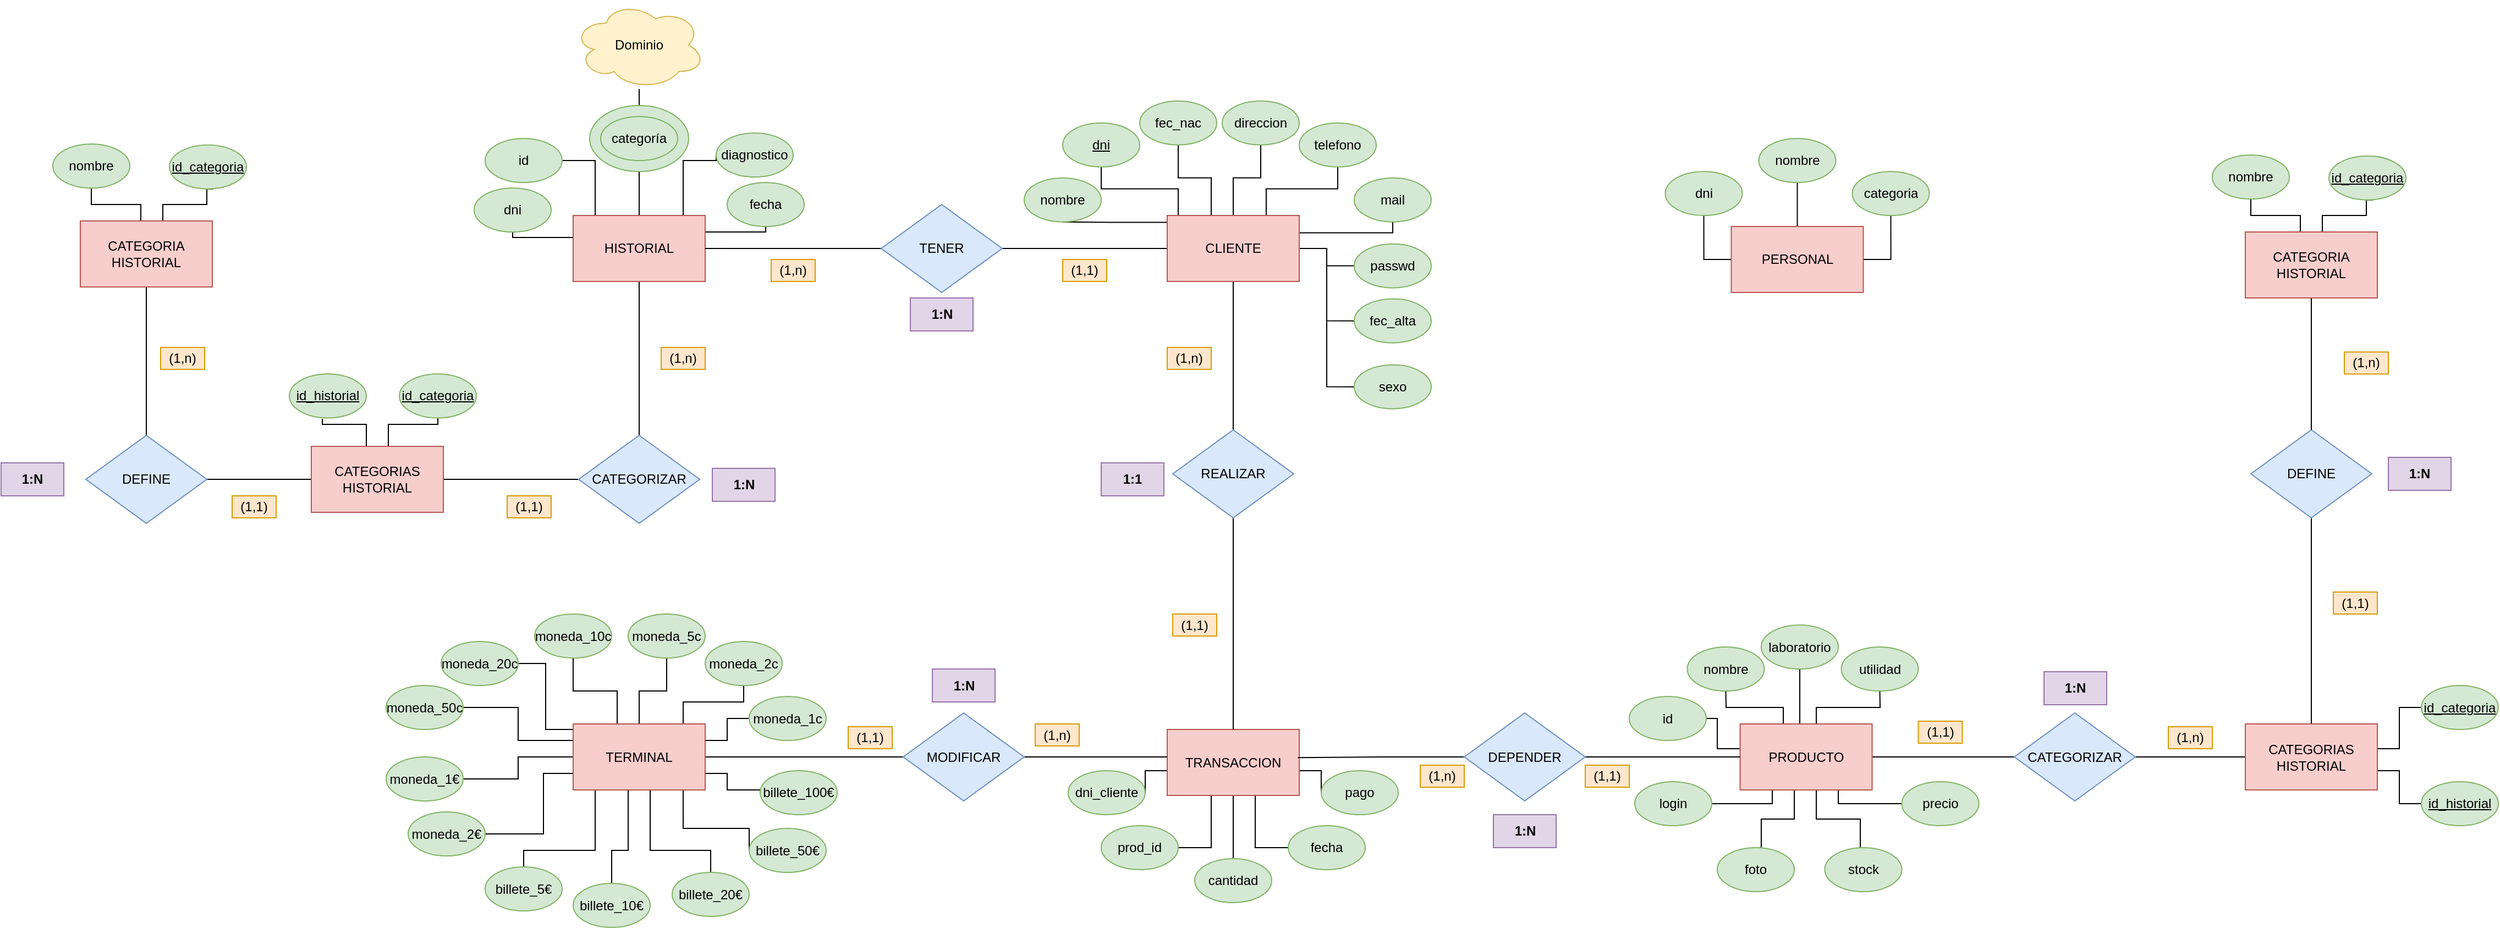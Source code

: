 <mxfile version="15.4.0" type="device"><diagram id="_nmfS0YLP6iodQvluYRf" name="Page-1"><mxGraphModel dx="8164" dy="4171" grid="1" gridSize="10" guides="1" tooltips="1" connect="1" arrows="1" fold="1" page="1" pageScale="1" pageWidth="850" pageHeight="1100" math="0" shadow="0"><root><mxCell id="0"/><mxCell id="1" parent="0"/><mxCell id="LcoxHUxyNn0n7mD9Lc0X-118" value="(1,1)" style="text;html=1;strokeColor=#d79b00;fillColor=#ffe6cc;align=center;verticalAlign=middle;whiteSpace=wrap;rounded=0;" parent="1" vertex="1"><mxGeometry x="755" y="305" width="40" height="20" as="geometry"/></mxCell><mxCell id="LcoxHUxyNn0n7mD9Lc0X-122" value="&lt;b&gt;1:1&lt;/b&gt;" style="text;html=1;strokeColor=#9673a6;fillColor=#e1d5e7;align=center;verticalAlign=middle;whiteSpace=wrap;rounded=0;" parent="1" vertex="1"><mxGeometry x="790" y="490" width="57" height="30" as="geometry"/></mxCell><mxCell id="wAkihGpgoeKmClYwqST1-2" style="rounded=0;orthogonalLoop=1;jettySize=auto;html=1;endArrow=none;endFill=0;edgeStyle=orthogonalEdgeStyle;" parent="1" source="uBHA6l6KFo6LDY_HFyXI-47" target="X_zb0j94P1CkKphK0hOn-11" edge="1"><mxGeometry relative="1" as="geometry"><Array as="points"><mxPoint x="910" y="230.82"/><mxPoint x="935" y="230.82"/></Array></mxGeometry></mxCell><mxCell id="wAkihGpgoeKmClYwqST1-3" style="edgeStyle=orthogonalEdgeStyle;rounded=0;orthogonalLoop=1;jettySize=auto;html=1;endArrow=none;endFill=0;exitX=0.75;exitY=0;exitDx=0;exitDy=0;exitPerimeter=0;entryX=0.5;entryY=1;entryDx=0;entryDy=0;" parent="1" source="uBHA6l6KFo6LDY_HFyXI-47" target="X_zb0j94P1CkKphK0hOn-15" edge="1"><mxGeometry relative="1" as="geometry"><Array as="points"><mxPoint x="940" y="240.82"/><mxPoint x="1005" y="240.82"/></Array><mxPoint x="990" y="260.82" as="targetPoint"/></mxGeometry></mxCell><mxCell id="wAkihGpgoeKmClYwqST1-4" style="edgeStyle=orthogonalEdgeStyle;rounded=0;orthogonalLoop=1;jettySize=auto;html=1;entryX=0.5;entryY=1;entryDx=0;entryDy=0;endArrow=none;endFill=0;" parent="1" source="uBHA6l6KFo6LDY_HFyXI-47" target="X_zb0j94P1CkKphK0hOn-12" edge="1"><mxGeometry relative="1" as="geometry"><Array as="points"><mxPoint x="890" y="230.82"/><mxPoint x="860" y="230.82"/></Array></mxGeometry></mxCell><mxCell id="wAkihGpgoeKmClYwqST1-5" style="edgeStyle=orthogonalEdgeStyle;rounded=0;orthogonalLoop=1;jettySize=auto;html=1;entryX=0.5;entryY=1;entryDx=0;entryDy=0;endArrow=none;endFill=0;" parent="1" source="uBHA6l6KFo6LDY_HFyXI-47" target="X_zb0j94P1CkKphK0hOn-9" edge="1"><mxGeometry relative="1" as="geometry"><Array as="points"><mxPoint x="860" y="240.82"/><mxPoint x="790" y="240.82"/></Array></mxGeometry></mxCell><mxCell id="wAkihGpgoeKmClYwqST1-6" style="edgeStyle=orthogonalEdgeStyle;rounded=0;orthogonalLoop=1;jettySize=auto;html=1;entryX=0.5;entryY=1;entryDx=0;entryDy=0;endArrow=none;endFill=0;entryPerimeter=0;" parent="1" source="uBHA6l6KFo6LDY_HFyXI-47" target="X_zb0j94P1CkKphK0hOn-8" edge="1"><mxGeometry relative="1" as="geometry"><Array as="points"><mxPoint x="800" y="271.3"/><mxPoint x="800" y="271.3"/></Array></mxGeometry></mxCell><mxCell id="m59o9sAlh9KqgDUtGfZn-1" style="edgeStyle=orthogonalEdgeStyle;rounded=0;orthogonalLoop=1;jettySize=auto;html=1;entryX=0.5;entryY=1;entryDx=0;entryDy=0;endArrow=none;endFill=0;" parent="1" source="uBHA6l6KFo6LDY_HFyXI-47" target="X_zb0j94P1CkKphK0hOn-16" edge="1"><mxGeometry relative="1" as="geometry"><Array as="points"><mxPoint x="1055" y="280.82"/></Array></mxGeometry></mxCell><mxCell id="m59o9sAlh9KqgDUtGfZn-2" style="edgeStyle=orthogonalEdgeStyle;rounded=0;orthogonalLoop=1;jettySize=auto;html=1;endArrow=none;endFill=0;" parent="1" source="uBHA6l6KFo6LDY_HFyXI-47" target="X_zb0j94P1CkKphK0hOn-13" edge="1"><mxGeometry relative="1" as="geometry"/></mxCell><mxCell id="m59o9sAlh9KqgDUtGfZn-4" style="edgeStyle=orthogonalEdgeStyle;rounded=0;orthogonalLoop=1;jettySize=auto;html=1;entryX=0;entryY=0.5;entryDx=0;entryDy=0;endArrow=none;endFill=0;" parent="1" source="uBHA6l6KFo6LDY_HFyXI-47" target="X_zb0j94P1CkKphK0hOn-10" edge="1"><mxGeometry relative="1" as="geometry"/></mxCell><mxCell id="m59o9sAlh9KqgDUtGfZn-5" style="edgeStyle=orthogonalEdgeStyle;rounded=0;orthogonalLoop=1;jettySize=auto;html=1;entryX=0;entryY=0.5;entryDx=0;entryDy=0;endArrow=none;endFill=0;" parent="1" source="uBHA6l6KFo6LDY_HFyXI-47" target="X_zb0j94P1CkKphK0hOn-14" edge="1"><mxGeometry relative="1" as="geometry"/></mxCell><mxCell id="m59o9sAlh9KqgDUtGfZn-92" style="edgeStyle=orthogonalEdgeStyle;rounded=0;orthogonalLoop=1;jettySize=auto;html=1;entryX=1;entryY=0.5;entryDx=0;entryDy=0;endArrow=none;endFill=0;" parent="1" source="uBHA6l6KFo6LDY_HFyXI-47" target="uBHA6l6KFo6LDY_HFyXI-54" edge="1"><mxGeometry relative="1" as="geometry"/></mxCell><mxCell id="m59o9sAlh9KqgDUtGfZn-93" style="edgeStyle=orthogonalEdgeStyle;rounded=0;orthogonalLoop=1;jettySize=auto;html=1;entryX=0.5;entryY=0;entryDx=0;entryDy=0;endArrow=none;endFill=0;" parent="1" source="uBHA6l6KFo6LDY_HFyXI-47" target="uBHA6l6KFo6LDY_HFyXI-55" edge="1"><mxGeometry relative="1" as="geometry"/></mxCell><mxCell id="uBHA6l6KFo6LDY_HFyXI-47" value="CLIENTE" style="rounded=0;whiteSpace=wrap;html=1;strokeColor=#b85450;fillColor=#f8cecc;" parent="1" vertex="1"><mxGeometry x="850" y="265" width="120" height="60" as="geometry"/></mxCell><mxCell id="m59o9sAlh9KqgDUtGfZn-38" style="edgeStyle=orthogonalEdgeStyle;rounded=0;orthogonalLoop=1;jettySize=auto;html=1;endArrow=none;endFill=0;" parent="1" source="uBHA6l6KFo6LDY_HFyXI-48" target="m59o9sAlh9KqgDUtGfZn-19" edge="1"><mxGeometry relative="1" as="geometry"><Array as="points"><mxPoint x="1350" y="750"/></Array></mxGeometry></mxCell><mxCell id="m59o9sAlh9KqgDUtGfZn-39" style="edgeStyle=orthogonalEdgeStyle;rounded=0;orthogonalLoop=1;jettySize=auto;html=1;endArrow=none;endFill=0;" parent="1" source="uBHA6l6KFo6LDY_HFyXI-48" target="m59o9sAlh9KqgDUtGfZn-23" edge="1"><mxGeometry relative="1" as="geometry"><Array as="points"><mxPoint x="1410" y="712.5"/><mxPoint x="1358" y="712.5"/></Array></mxGeometry></mxCell><mxCell id="m59o9sAlh9KqgDUtGfZn-40" style="edgeStyle=orthogonalEdgeStyle;rounded=0;orthogonalLoop=1;jettySize=auto;html=1;endArrow=none;endFill=0;" parent="1" source="uBHA6l6KFo6LDY_HFyXI-48" target="m59o9sAlh9KqgDUtGfZn-24" edge="1"><mxGeometry relative="1" as="geometry"><Array as="points"><mxPoint x="1425" y="687.5"/><mxPoint x="1425" y="687.5"/></Array></mxGeometry></mxCell><mxCell id="m59o9sAlh9KqgDUtGfZn-41" style="edgeStyle=orthogonalEdgeStyle;rounded=0;orthogonalLoop=1;jettySize=auto;html=1;endArrow=none;endFill=0;" parent="1" source="uBHA6l6KFo6LDY_HFyXI-48" target="m59o9sAlh9KqgDUtGfZn-22" edge="1"><mxGeometry relative="1" as="geometry"><Array as="points"><mxPoint x="1440" y="712.5"/><mxPoint x="1498" y="712.5"/></Array></mxGeometry></mxCell><mxCell id="2akcTJ6VF7n8PWDsPXB4-35" style="edgeStyle=orthogonalEdgeStyle;rounded=0;orthogonalLoop=1;jettySize=auto;html=1;entryX=0;entryY=0.5;entryDx=0;entryDy=0;endArrow=none;endFill=0;" edge="1" parent="1" source="uBHA6l6KFo6LDY_HFyXI-48" target="2akcTJ6VF7n8PWDsPXB4-14"><mxGeometry relative="1" as="geometry"/></mxCell><mxCell id="2akcTJ6VF7n8PWDsPXB4-48" style="edgeStyle=orthogonalEdgeStyle;rounded=0;orthogonalLoop=1;jettySize=auto;html=1;entryX=0.571;entryY=0;entryDx=0;entryDy=0;entryPerimeter=0;endArrow=none;endFill=0;" edge="1" parent="1" source="uBHA6l6KFo6LDY_HFyXI-48" target="m59o9sAlh9KqgDUtGfZn-27"><mxGeometry relative="1" as="geometry"><Array as="points"><mxPoint x="1420" y="814"/><mxPoint x="1390" y="814"/></Array></mxGeometry></mxCell><mxCell id="2akcTJ6VF7n8PWDsPXB4-49" style="edgeStyle=orthogonalEdgeStyle;rounded=0;orthogonalLoop=1;jettySize=auto;html=1;entryX=0.461;entryY=0;entryDx=0;entryDy=0;entryPerimeter=0;endArrow=none;endFill=0;" edge="1" parent="1" source="uBHA6l6KFo6LDY_HFyXI-48" target="m59o9sAlh9KqgDUtGfZn-26"><mxGeometry relative="1" as="geometry"><Array as="points"><mxPoint x="1440" y="814"/><mxPoint x="1480" y="814"/></Array></mxGeometry></mxCell><mxCell id="2akcTJ6VF7n8PWDsPXB4-50" style="edgeStyle=orthogonalEdgeStyle;rounded=0;orthogonalLoop=1;jettySize=auto;html=1;entryX=1;entryY=0.5;entryDx=0;entryDy=0;endArrow=none;endFill=0;" edge="1" parent="1" source="uBHA6l6KFo6LDY_HFyXI-48" target="m59o9sAlh9KqgDUtGfZn-28"><mxGeometry relative="1" as="geometry"><Array as="points"><mxPoint x="1400" y="800"/></Array></mxGeometry></mxCell><mxCell id="2akcTJ6VF7n8PWDsPXB4-51" style="edgeStyle=orthogonalEdgeStyle;rounded=0;orthogonalLoop=1;jettySize=auto;html=1;entryX=0;entryY=0.5;entryDx=0;entryDy=0;endArrow=none;endFill=0;" edge="1" parent="1" source="uBHA6l6KFo6LDY_HFyXI-48" target="m59o9sAlh9KqgDUtGfZn-25"><mxGeometry relative="1" as="geometry"><Array as="points"><mxPoint x="1460" y="800"/></Array></mxGeometry></mxCell><mxCell id="uBHA6l6KFo6LDY_HFyXI-48" value="PRODUCTO" style="rounded=0;whiteSpace=wrap;html=1;strokeColor=#b85450;fillColor=#f8cecc;" parent="1" vertex="1"><mxGeometry x="1370.75" y="727.5" width="120" height="60" as="geometry"/></mxCell><mxCell id="uBHA6l6KFo6LDY_HFyXI-63" style="edgeStyle=none;rounded=0;orthogonalLoop=1;jettySize=auto;html=1;exitX=1;exitY=0.5;exitDx=0;exitDy=0;entryX=0;entryY=0.5;entryDx=0;entryDy=0;endArrow=none;endFill=0;" parent="1" source="uBHA6l6KFo6LDY_HFyXI-49" target="uBHA6l6KFo6LDY_HFyXI-61" edge="1"><mxGeometry relative="1" as="geometry"/></mxCell><mxCell id="m59o9sAlh9KqgDUtGfZn-73" style="edgeStyle=orthogonalEdgeStyle;rounded=0;orthogonalLoop=1;jettySize=auto;html=1;entryX=0;entryY=0.5;entryDx=0;entryDy=0;endArrow=none;endFill=0;" parent="1" source="uBHA6l6KFo6LDY_HFyXI-49" target="m59o9sAlh9KqgDUtGfZn-60" edge="1"><mxGeometry relative="1" as="geometry"><Array as="points"><mxPoint x="450" y="742.5"/><mxPoint x="450" y="722.5"/></Array></mxGeometry></mxCell><mxCell id="m59o9sAlh9KqgDUtGfZn-74" style="edgeStyle=orthogonalEdgeStyle;rounded=0;orthogonalLoop=1;jettySize=auto;html=1;endArrow=none;endFill=0;" parent="1" source="uBHA6l6KFo6LDY_HFyXI-49" target="m59o9sAlh9KqgDUtGfZn-62" edge="1"><mxGeometry relative="1" as="geometry"><Array as="points"><mxPoint x="410" y="707.5"/><mxPoint x="465" y="707.5"/></Array></mxGeometry></mxCell><mxCell id="m59o9sAlh9KqgDUtGfZn-75" style="edgeStyle=orthogonalEdgeStyle;rounded=0;orthogonalLoop=1;jettySize=auto;html=1;endArrow=none;endFill=0;" parent="1" source="uBHA6l6KFo6LDY_HFyXI-49" target="m59o9sAlh9KqgDUtGfZn-63" edge="1"><mxGeometry relative="1" as="geometry"/></mxCell><mxCell id="m59o9sAlh9KqgDUtGfZn-77" style="edgeStyle=orthogonalEdgeStyle;rounded=0;orthogonalLoop=1;jettySize=auto;html=1;entryX=1;entryY=0.5;entryDx=0;entryDy=0;endArrow=none;endFill=0;" parent="1" source="uBHA6l6KFo6LDY_HFyXI-49" target="m59o9sAlh9KqgDUtGfZn-65" edge="1"><mxGeometry relative="1" as="geometry"><Array as="points"><mxPoint x="285" y="732.5"/><mxPoint x="285" y="672.5"/></Array></mxGeometry></mxCell><mxCell id="m59o9sAlh9KqgDUtGfZn-78" style="edgeStyle=orthogonalEdgeStyle;rounded=0;orthogonalLoop=1;jettySize=auto;html=1;endArrow=none;endFill=0;" parent="1" edge="1"><mxGeometry relative="1" as="geometry"><mxPoint x="310" y="752.5" as="sourcePoint"/><mxPoint x="210" y="712.5" as="targetPoint"/><Array as="points"><mxPoint x="310" y="742.5"/><mxPoint x="260" y="742.5"/><mxPoint x="260" y="712.5"/></Array></mxGeometry></mxCell><mxCell id="m59o9sAlh9KqgDUtGfZn-79" style="edgeStyle=orthogonalEdgeStyle;rounded=0;orthogonalLoop=1;jettySize=auto;html=1;entryX=1;entryY=0.5;entryDx=0;entryDy=0;endArrow=none;endFill=0;" parent="1" source="uBHA6l6KFo6LDY_HFyXI-49" target="m59o9sAlh9KqgDUtGfZn-67" edge="1"><mxGeometry relative="1" as="geometry"/></mxCell><mxCell id="m59o9sAlh9KqgDUtGfZn-82" style="edgeStyle=orthogonalEdgeStyle;rounded=0;orthogonalLoop=1;jettySize=auto;html=1;entryX=1;entryY=0.5;entryDx=0;entryDy=0;endArrow=none;endFill=0;" parent="1" source="uBHA6l6KFo6LDY_HFyXI-49" target="m59o9sAlh9KqgDUtGfZn-68" edge="1"><mxGeometry relative="1" as="geometry"><Array as="points"><mxPoint x="283" y="772.5"/><mxPoint x="283" y="827.5"/></Array></mxGeometry></mxCell><mxCell id="m59o9sAlh9KqgDUtGfZn-84" style="edgeStyle=orthogonalEdgeStyle;rounded=0;orthogonalLoop=1;jettySize=auto;html=1;entryX=0.5;entryY=1;entryDx=0;entryDy=0;endArrow=none;endFill=0;" parent="1" source="uBHA6l6KFo6LDY_HFyXI-49" target="m59o9sAlh9KqgDUtGfZn-64" edge="1"><mxGeometry relative="1" as="geometry"><Array as="points"><mxPoint x="350" y="697.5"/><mxPoint x="310" y="697.5"/></Array></mxGeometry></mxCell><mxCell id="m59o9sAlh9KqgDUtGfZn-85" style="edgeStyle=orthogonalEdgeStyle;rounded=0;orthogonalLoop=1;jettySize=auto;html=1;endArrow=none;endFill=0;entryX=0.5;entryY=0.125;entryDx=0;entryDy=0;entryPerimeter=0;" parent="1" source="uBHA6l6KFo6LDY_HFyXI-49" target="m59o9sAlh9KqgDUtGfZn-61" edge="1"><mxGeometry relative="1" as="geometry"><Array as="points"><mxPoint x="330" y="842.5"/><mxPoint x="265" y="842.5"/></Array></mxGeometry></mxCell><mxCell id="m59o9sAlh9KqgDUtGfZn-86" style="edgeStyle=orthogonalEdgeStyle;rounded=0;orthogonalLoop=1;jettySize=auto;html=1;entryX=0.5;entryY=0;entryDx=0;entryDy=0;endArrow=none;endFill=0;" parent="1" source="uBHA6l6KFo6LDY_HFyXI-49" target="m59o9sAlh9KqgDUtGfZn-69" edge="1"><mxGeometry relative="1" as="geometry"><Array as="points"><mxPoint x="360" y="842.5"/><mxPoint x="345" y="842.5"/></Array></mxGeometry></mxCell><mxCell id="m59o9sAlh9KqgDUtGfZn-87" style="edgeStyle=orthogonalEdgeStyle;rounded=0;orthogonalLoop=1;jettySize=auto;html=1;entryX=0;entryY=0.5;entryDx=0;entryDy=0;endArrow=none;endFill=0;" parent="1" source="uBHA6l6KFo6LDY_HFyXI-49" target="m59o9sAlh9KqgDUtGfZn-72" edge="1"><mxGeometry relative="1" as="geometry"><Array as="points"><mxPoint x="450" y="772.5"/><mxPoint x="450" y="787.5"/></Array></mxGeometry></mxCell><mxCell id="m59o9sAlh9KqgDUtGfZn-88" style="edgeStyle=orthogonalEdgeStyle;rounded=0;orthogonalLoop=1;jettySize=auto;html=1;entryX=0;entryY=0.5;entryDx=0;entryDy=0;endArrow=none;endFill=0;exitX=0.833;exitY=0.917;exitDx=0;exitDy=0;exitPerimeter=0;" parent="1" source="uBHA6l6KFo6LDY_HFyXI-49" target="m59o9sAlh9KqgDUtGfZn-71" edge="1"><mxGeometry relative="1" as="geometry"><Array as="points"><mxPoint x="410" y="822.5"/><mxPoint x="470" y="822.5"/></Array></mxGeometry></mxCell><mxCell id="m59o9sAlh9KqgDUtGfZn-89" style="edgeStyle=orthogonalEdgeStyle;rounded=0;orthogonalLoop=1;jettySize=auto;html=1;endArrow=none;endFill=0;" parent="1" source="uBHA6l6KFo6LDY_HFyXI-49" target="m59o9sAlh9KqgDUtGfZn-70" edge="1"><mxGeometry relative="1" as="geometry"><Array as="points"><mxPoint x="380" y="842.5"/><mxPoint x="435" y="842.5"/></Array></mxGeometry></mxCell><mxCell id="uBHA6l6KFo6LDY_HFyXI-49" value="TERMINAL" style="rounded=0;whiteSpace=wrap;html=1;strokeColor=#b85450;fillColor=#f8cecc;" parent="1" vertex="1"><mxGeometry x="310" y="727.5" width="120" height="60" as="geometry"/></mxCell><mxCell id="m59o9sAlh9KqgDUtGfZn-13" style="edgeStyle=orthogonalEdgeStyle;rounded=0;orthogonalLoop=1;jettySize=auto;html=1;endArrow=none;endFill=0;" parent="1" source="uBHA6l6KFo6LDY_HFyXI-50" target="m59o9sAlh9KqgDUtGfZn-12" edge="1"><mxGeometry relative="1" as="geometry"/></mxCell><mxCell id="m59o9sAlh9KqgDUtGfZn-14" style="edgeStyle=orthogonalEdgeStyle;rounded=0;orthogonalLoop=1;jettySize=auto;html=1;endArrow=none;endFill=0;" parent="1" source="uBHA6l6KFo6LDY_HFyXI-50" target="m59o9sAlh9KqgDUtGfZn-7" edge="1"><mxGeometry relative="1" as="geometry"><Array as="points"><mxPoint x="440" y="280"/><mxPoint x="440" y="280"/></Array></mxGeometry></mxCell><mxCell id="m59o9sAlh9KqgDUtGfZn-15" style="edgeStyle=orthogonalEdgeStyle;rounded=0;orthogonalLoop=1;jettySize=auto;html=1;entryX=0;entryY=0.5;entryDx=0;entryDy=0;endArrow=none;endFill=0;" parent="1" source="uBHA6l6KFo6LDY_HFyXI-50" target="m59o9sAlh9KqgDUtGfZn-11" edge="1"><mxGeometry relative="1" as="geometry"><Array as="points"><mxPoint x="410" y="215"/></Array></mxGeometry></mxCell><mxCell id="m59o9sAlh9KqgDUtGfZn-16" style="edgeStyle=orthogonalEdgeStyle;rounded=0;orthogonalLoop=1;jettySize=auto;html=1;entryX=1;entryY=0.5;entryDx=0;entryDy=0;endArrow=none;endFill=0;" parent="1" source="uBHA6l6KFo6LDY_HFyXI-50" target="m59o9sAlh9KqgDUtGfZn-6" edge="1"><mxGeometry relative="1" as="geometry"><Array as="points"><mxPoint x="330" y="215"/></Array></mxGeometry></mxCell><mxCell id="m59o9sAlh9KqgDUtGfZn-17" style="edgeStyle=orthogonalEdgeStyle;rounded=0;orthogonalLoop=1;jettySize=auto;html=1;entryX=0.5;entryY=1;entryDx=0;entryDy=0;endArrow=none;endFill=0;" parent="1" source="uBHA6l6KFo6LDY_HFyXI-50" target="m59o9sAlh9KqgDUtGfZn-8" edge="1"><mxGeometry relative="1" as="geometry"><Array as="points"><mxPoint x="255" y="285"/></Array></mxGeometry></mxCell><mxCell id="qjRulcDjnMCg-FkRY-es-2" style="edgeStyle=orthogonalEdgeStyle;rounded=0;orthogonalLoop=1;jettySize=auto;html=1;entryX=0.5;entryY=0;entryDx=0;entryDy=0;endArrow=none;endFill=0;" parent="1" source="uBHA6l6KFo6LDY_HFyXI-50" target="qjRulcDjnMCg-FkRY-es-1" edge="1"><mxGeometry relative="1" as="geometry"/></mxCell><mxCell id="uBHA6l6KFo6LDY_HFyXI-50" value="HISTORIAL" style="rounded=0;whiteSpace=wrap;html=1;strokeColor=#b85450;fillColor=#f8cecc;" parent="1" vertex="1"><mxGeometry x="310" y="265" width="120" height="60" as="geometry"/></mxCell><mxCell id="m59o9sAlh9KqgDUtGfZn-55" style="edgeStyle=orthogonalEdgeStyle;rounded=0;orthogonalLoop=1;jettySize=auto;html=1;entryX=0.5;entryY=0;entryDx=0;entryDy=0;endArrow=none;endFill=0;" parent="1" source="uBHA6l6KFo6LDY_HFyXI-51" target="m59o9sAlh9KqgDUtGfZn-52" edge="1"><mxGeometry relative="1" as="geometry"/></mxCell><mxCell id="m59o9sAlh9KqgDUtGfZn-56" style="edgeStyle=orthogonalEdgeStyle;rounded=0;orthogonalLoop=1;jettySize=auto;html=1;entryX=0;entryY=0.5;entryDx=0;entryDy=0;endArrow=none;endFill=0;" parent="1" source="uBHA6l6KFo6LDY_HFyXI-51" target="m59o9sAlh9KqgDUtGfZn-53" edge="1"><mxGeometry relative="1" as="geometry"><Array as="points"><mxPoint x="930" y="840"/></Array></mxGeometry></mxCell><mxCell id="m59o9sAlh9KqgDUtGfZn-57" style="edgeStyle=orthogonalEdgeStyle;rounded=0;orthogonalLoop=1;jettySize=auto;html=1;entryX=1;entryY=0.5;entryDx=0;entryDy=0;endArrow=none;endFill=0;" parent="1" source="uBHA6l6KFo6LDY_HFyXI-51" target="m59o9sAlh9KqgDUtGfZn-51" edge="1"><mxGeometry relative="1" as="geometry"><Array as="points"><mxPoint x="890" y="840"/></Array></mxGeometry></mxCell><mxCell id="m59o9sAlh9KqgDUtGfZn-58" style="edgeStyle=orthogonalEdgeStyle;rounded=0;orthogonalLoop=1;jettySize=auto;html=1;entryX=1;entryY=0.5;entryDx=0;entryDy=0;endArrow=none;endFill=0;" parent="1" source="uBHA6l6KFo6LDY_HFyXI-51" target="m59o9sAlh9KqgDUtGfZn-50" edge="1"><mxGeometry relative="1" as="geometry"><Array as="points"><mxPoint x="830" y="770"/></Array></mxGeometry></mxCell><mxCell id="m59o9sAlh9KqgDUtGfZn-59" style="edgeStyle=orthogonalEdgeStyle;rounded=0;orthogonalLoop=1;jettySize=auto;html=1;entryX=0;entryY=0.5;entryDx=0;entryDy=0;endArrow=none;endFill=0;" parent="1" source="uBHA6l6KFo6LDY_HFyXI-51" target="m59o9sAlh9KqgDUtGfZn-54" edge="1"><mxGeometry relative="1" as="geometry"><Array as="points"><mxPoint x="990" y="770"/></Array></mxGeometry></mxCell><mxCell id="uBHA6l6KFo6LDY_HFyXI-51" value="TRANSACCION" style="rounded=0;whiteSpace=wrap;html=1;strokeColor=#b85450;fillColor=#f8cecc;" parent="1" vertex="1"><mxGeometry x="850" y="732.5" width="120" height="60" as="geometry"/></mxCell><mxCell id="m59o9sAlh9KqgDUtGfZn-115" style="edgeStyle=orthogonalEdgeStyle;rounded=0;orthogonalLoop=1;jettySize=auto;html=1;entryX=0.5;entryY=1;entryDx=0;entryDy=0;endArrow=none;endFill=0;" parent="1" source="uBHA6l6KFo6LDY_HFyXI-52" target="m59o9sAlh9KqgDUtGfZn-114" edge="1"><mxGeometry relative="1" as="geometry"/></mxCell><mxCell id="m59o9sAlh9KqgDUtGfZn-116" style="edgeStyle=orthogonalEdgeStyle;rounded=0;orthogonalLoop=1;jettySize=auto;html=1;entryX=0.5;entryY=1;entryDx=0;entryDy=0;endArrow=none;endFill=0;" parent="1" source="uBHA6l6KFo6LDY_HFyXI-52" target="m59o9sAlh9KqgDUtGfZn-112" edge="1"><mxGeometry relative="1" as="geometry"><Array as="points"><mxPoint x="1507.75" y="305"/></Array></mxGeometry></mxCell><mxCell id="m59o9sAlh9KqgDUtGfZn-117" style="edgeStyle=orthogonalEdgeStyle;rounded=0;orthogonalLoop=1;jettySize=auto;html=1;entryX=0.5;entryY=1;entryDx=0;entryDy=0;endArrow=none;endFill=0;" parent="1" source="uBHA6l6KFo6LDY_HFyXI-52" target="m59o9sAlh9KqgDUtGfZn-113" edge="1"><mxGeometry relative="1" as="geometry"><Array as="points"><mxPoint x="1337.75" y="305"/></Array></mxGeometry></mxCell><mxCell id="uBHA6l6KFo6LDY_HFyXI-52" value="PERSONAL" style="rounded=0;whiteSpace=wrap;html=1;strokeColor=#b85450;fillColor=#f8cecc;" parent="1" vertex="1"><mxGeometry x="1362.75" y="275" width="120" height="60" as="geometry"/></mxCell><mxCell id="m59o9sAlh9KqgDUtGfZn-90" style="edgeStyle=orthogonalEdgeStyle;rounded=0;orthogonalLoop=1;jettySize=auto;html=1;entryX=1;entryY=0.5;entryDx=0;entryDy=0;endArrow=none;endFill=0;" parent="1" source="uBHA6l6KFo6LDY_HFyXI-54" target="uBHA6l6KFo6LDY_HFyXI-50" edge="1"><mxGeometry relative="1" as="geometry"/></mxCell><mxCell id="uBHA6l6KFo6LDY_HFyXI-54" value="TENER" style="rhombus;whiteSpace=wrap;html=1;align=center;fillColor=#dae8fc;strokeColor=#6c8ebf;" parent="1" vertex="1"><mxGeometry x="590" y="255" width="110" height="80" as="geometry"/></mxCell><mxCell id="m59o9sAlh9KqgDUtGfZn-94" style="edgeStyle=orthogonalEdgeStyle;rounded=0;orthogonalLoop=1;jettySize=auto;html=1;entryX=0.5;entryY=0;entryDx=0;entryDy=0;endArrow=none;endFill=0;" parent="1" source="uBHA6l6KFo6LDY_HFyXI-55" target="uBHA6l6KFo6LDY_HFyXI-51" edge="1"><mxGeometry relative="1" as="geometry"/></mxCell><mxCell id="uBHA6l6KFo6LDY_HFyXI-55" value="REALIZAR" style="rhombus;whiteSpace=wrap;html=1;align=center;fillColor=#dae8fc;strokeColor=#6c8ebf;" parent="1" vertex="1"><mxGeometry x="855" y="460" width="110" height="80" as="geometry"/></mxCell><mxCell id="m59o9sAlh9KqgDUtGfZn-97" style="edgeStyle=orthogonalEdgeStyle;rounded=0;orthogonalLoop=1;jettySize=auto;html=1;entryX=0;entryY=0.417;entryDx=0;entryDy=0;entryPerimeter=0;endArrow=none;endFill=0;" parent="1" source="uBHA6l6KFo6LDY_HFyXI-61" target="uBHA6l6KFo6LDY_HFyXI-51" edge="1"><mxGeometry relative="1" as="geometry"/></mxCell><mxCell id="uBHA6l6KFo6LDY_HFyXI-61" value="MODIFICAR" style="rhombus;whiteSpace=wrap;html=1;align=center;fillColor=#dae8fc;strokeColor=#6c8ebf;" parent="1" vertex="1"><mxGeometry x="610" y="717.5" width="110" height="80" as="geometry"/></mxCell><mxCell id="m59o9sAlh9KqgDUtGfZn-96" style="edgeStyle=orthogonalEdgeStyle;rounded=0;orthogonalLoop=1;jettySize=auto;html=1;entryX=0.989;entryY=0.428;entryDx=0;entryDy=0;entryPerimeter=0;endArrow=none;endFill=0;" parent="1" source="uBHA6l6KFo6LDY_HFyXI-74" target="uBHA6l6KFo6LDY_HFyXI-51" edge="1"><mxGeometry relative="1" as="geometry"/></mxCell><mxCell id="m59o9sAlh9KqgDUtGfZn-99" style="edgeStyle=orthogonalEdgeStyle;rounded=0;orthogonalLoop=1;jettySize=auto;html=1;endArrow=none;endFill=0;" parent="1" source="uBHA6l6KFo6LDY_HFyXI-74" target="uBHA6l6KFo6LDY_HFyXI-48" edge="1"><mxGeometry relative="1" as="geometry"><Array as="points"><mxPoint x="1360" y="758"/><mxPoint x="1360" y="758"/></Array></mxGeometry></mxCell><mxCell id="uBHA6l6KFo6LDY_HFyXI-74" value="DEPENDER" style="rhombus;whiteSpace=wrap;html=1;align=center;fillColor=#dae8fc;strokeColor=#6c8ebf;" parent="1" vertex="1"><mxGeometry x="1120" y="717.5" width="110" height="80" as="geometry"/></mxCell><mxCell id="X_zb0j94P1CkKphK0hOn-8" value="nombre" style="ellipse;whiteSpace=wrap;html=1;strokeColor=#82b366;fillColor=#d5e8d4;strokeWidth=1;" parent="1" vertex="1"><mxGeometry x="720" y="230.82" width="70" height="40" as="geometry"/></mxCell><mxCell id="X_zb0j94P1CkKphK0hOn-9" value="&lt;u&gt;dni&lt;/u&gt;" style="ellipse;whiteSpace=wrap;html=1;strokeColor=#82b366;fillColor=#d5e8d4;strokeWidth=1;" parent="1" vertex="1"><mxGeometry x="755" y="180.82" width="70" height="40" as="geometry"/></mxCell><mxCell id="X_zb0j94P1CkKphK0hOn-10" value="fec_alta" style="ellipse;whiteSpace=wrap;html=1;strokeColor=#82b366;fillColor=#d5e8d4;strokeWidth=1;" parent="1" vertex="1"><mxGeometry x="1020" y="340.82" width="70" height="40" as="geometry"/></mxCell><mxCell id="X_zb0j94P1CkKphK0hOn-11" value="direccion" style="ellipse;whiteSpace=wrap;html=1;strokeColor=#82b366;fillColor=#d5e8d4;strokeWidth=1;" parent="1" vertex="1"><mxGeometry x="900" y="160.82" width="70" height="40" as="geometry"/></mxCell><mxCell id="X_zb0j94P1CkKphK0hOn-12" value="fec_nac" style="ellipse;whiteSpace=wrap;html=1;strokeColor=#82b366;fillColor=#d5e8d4;strokeWidth=1;" parent="1" vertex="1"><mxGeometry x="825" y="160.82" width="70" height="40" as="geometry"/></mxCell><mxCell id="X_zb0j94P1CkKphK0hOn-13" value="passwd" style="ellipse;whiteSpace=wrap;html=1;strokeColor=#82b366;fillColor=#d5e8d4;strokeWidth=1;" parent="1" vertex="1"><mxGeometry x="1020" y="290.82" width="70" height="40" as="geometry"/></mxCell><mxCell id="X_zb0j94P1CkKphK0hOn-14" value="sexo" style="ellipse;whiteSpace=wrap;html=1;strokeColor=#82b366;fillColor=#d5e8d4;strokeWidth=1;" parent="1" vertex="1"><mxGeometry x="1020" y="400.82" width="70" height="40" as="geometry"/></mxCell><mxCell id="X_zb0j94P1CkKphK0hOn-15" value="telefono" style="ellipse;whiteSpace=wrap;html=1;strokeColor=#82b366;fillColor=#d5e8d4;strokeWidth=1;" parent="1" vertex="1"><mxGeometry x="970" y="180.82" width="70" height="40" as="geometry"/></mxCell><mxCell id="X_zb0j94P1CkKphK0hOn-16" value="mail" style="ellipse;whiteSpace=wrap;html=1;strokeColor=#82b366;fillColor=#d5e8d4;strokeWidth=1;" parent="1" vertex="1"><mxGeometry x="1020" y="230.82" width="70" height="40" as="geometry"/></mxCell><mxCell id="m59o9sAlh9KqgDUtGfZn-3" style="edgeStyle=orthogonalEdgeStyle;rounded=0;orthogonalLoop=1;jettySize=auto;html=1;exitX=0.5;exitY=1;exitDx=0;exitDy=0;endArrow=none;endFill=0;" parent="1" source="X_zb0j94P1CkKphK0hOn-14" target="X_zb0j94P1CkKphK0hOn-14" edge="1"><mxGeometry relative="1" as="geometry"/></mxCell><mxCell id="m59o9sAlh9KqgDUtGfZn-6" value="id" style="ellipse;whiteSpace=wrap;html=1;strokeColor=#82b366;fillColor=#d5e8d4;strokeWidth=1;" parent="1" vertex="1"><mxGeometry x="230" y="195" width="70" height="40" as="geometry"/></mxCell><mxCell id="m59o9sAlh9KqgDUtGfZn-7" value="fecha" style="ellipse;whiteSpace=wrap;html=1;strokeColor=#82b366;fillColor=#d5e8d4;strokeWidth=1;" parent="1" vertex="1"><mxGeometry x="450" y="235" width="70" height="40" as="geometry"/></mxCell><mxCell id="m59o9sAlh9KqgDUtGfZn-8" value="dni" style="ellipse;whiteSpace=wrap;html=1;strokeColor=#82b366;fillColor=#d5e8d4;strokeWidth=1;" parent="1" vertex="1"><mxGeometry x="220" y="240" width="70" height="40" as="geometry"/></mxCell><mxCell id="m59o9sAlh9KqgDUtGfZn-11" value="diagnostico" style="ellipse;whiteSpace=wrap;html=1;strokeColor=#82b366;fillColor=#d5e8d4;strokeWidth=1;" parent="1" vertex="1"><mxGeometry x="440" y="190" width="70" height="40" as="geometry"/></mxCell><mxCell id="m59o9sAlh9KqgDUtGfZn-120" style="edgeStyle=orthogonalEdgeStyle;rounded=0;orthogonalLoop=1;jettySize=auto;html=1;endArrow=none;endFill=0;" parent="1" source="m59o9sAlh9KqgDUtGfZn-18" edge="1"><mxGeometry relative="1" as="geometry"><mxPoint x="370" y="160" as="targetPoint"/></mxGeometry></mxCell><mxCell id="m59o9sAlh9KqgDUtGfZn-18" value="Dominio" style="ellipse;shape=cloud;whiteSpace=wrap;html=1;strokeWidth=1;align=center;fillColor=#fff2cc;strokeColor=#d6b656;" parent="1" vertex="1"><mxGeometry x="310" y="70" width="120" height="80" as="geometry"/></mxCell><mxCell id="m59o9sAlh9KqgDUtGfZn-19" value="id" style="ellipse;whiteSpace=wrap;html=1;strokeColor=#82b366;fillColor=#d5e8d4;strokeWidth=1;" parent="1" vertex="1"><mxGeometry x="1270" y="702.5" width="70" height="40" as="geometry"/></mxCell><mxCell id="m59o9sAlh9KqgDUtGfZn-22" value="utilidad" style="ellipse;whiteSpace=wrap;html=1;strokeColor=#82b366;fillColor=#d5e8d4;strokeWidth=1;" parent="1" vertex="1"><mxGeometry x="1462.75" y="657.5" width="70" height="40" as="geometry"/></mxCell><mxCell id="m59o9sAlh9KqgDUtGfZn-23" value="nombre" style="ellipse;whiteSpace=wrap;html=1;strokeColor=#82b366;fillColor=#d5e8d4;strokeWidth=1;" parent="1" vertex="1"><mxGeometry x="1322.75" y="657.5" width="70" height="40" as="geometry"/></mxCell><mxCell id="m59o9sAlh9KqgDUtGfZn-24" value="laboratorio" style="ellipse;whiteSpace=wrap;html=1;strokeColor=#82b366;fillColor=#d5e8d4;strokeWidth=1;" parent="1" vertex="1"><mxGeometry x="1390" y="637.5" width="70" height="40" as="geometry"/></mxCell><mxCell id="m59o9sAlh9KqgDUtGfZn-25" value="precio" style="ellipse;whiteSpace=wrap;html=1;strokeColor=#82b366;fillColor=#d5e8d4;strokeWidth=1;" parent="1" vertex="1"><mxGeometry x="1517.75" y="780" width="70" height="40" as="geometry"/></mxCell><mxCell id="m59o9sAlh9KqgDUtGfZn-26" value="stock" style="ellipse;whiteSpace=wrap;html=1;strokeColor=#82b366;fillColor=#d5e8d4;strokeWidth=1;" parent="1" vertex="1"><mxGeometry x="1447.75" y="840" width="70" height="40" as="geometry"/></mxCell><mxCell id="m59o9sAlh9KqgDUtGfZn-27" value="foto" style="ellipse;whiteSpace=wrap;html=1;strokeColor=#82b366;fillColor=#d5e8d4;strokeWidth=1;" parent="1" vertex="1"><mxGeometry x="1350" y="840" width="70" height="40" as="geometry"/></mxCell><mxCell id="m59o9sAlh9KqgDUtGfZn-28" value="login" style="ellipse;whiteSpace=wrap;html=1;strokeColor=#82b366;fillColor=#d5e8d4;strokeWidth=1;" parent="1" vertex="1"><mxGeometry x="1275" y="780" width="70" height="40" as="geometry"/></mxCell><mxCell id="m59o9sAlh9KqgDUtGfZn-30" value="" style="group" parent="1" vertex="1" connectable="0"><mxGeometry x="325" y="165" width="90" height="60" as="geometry"/></mxCell><mxCell id="m59o9sAlh9KqgDUtGfZn-10" value="categoría" style="ellipse;whiteSpace=wrap;html=1;strokeColor=#82b366;fillColor=#d5e8d4;strokeWidth=1;" parent="m59o9sAlh9KqgDUtGfZn-30" vertex="1"><mxGeometry width="90" height="60" as="geometry"/></mxCell><mxCell id="m59o9sAlh9KqgDUtGfZn-12" value="categoría" style="ellipse;whiteSpace=wrap;html=1;strokeColor=#82b366;fillColor=#d5e8d4;strokeWidth=1;" parent="m59o9sAlh9KqgDUtGfZn-30" vertex="1"><mxGeometry x="10" y="10" width="70" height="40" as="geometry"/></mxCell><mxCell id="m59o9sAlh9KqgDUtGfZn-50" value="dni_cliente" style="ellipse;whiteSpace=wrap;html=1;strokeColor=#82b366;fillColor=#d5e8d4;strokeWidth=1;" parent="1" vertex="1"><mxGeometry x="760" y="770" width="70" height="40" as="geometry"/></mxCell><mxCell id="m59o9sAlh9KqgDUtGfZn-51" value="prod_id" style="ellipse;whiteSpace=wrap;html=1;strokeColor=#82b366;fillColor=#d5e8d4;strokeWidth=1;" parent="1" vertex="1"><mxGeometry x="790" y="820" width="70" height="40" as="geometry"/></mxCell><mxCell id="m59o9sAlh9KqgDUtGfZn-52" value="cantidad" style="ellipse;whiteSpace=wrap;html=1;strokeColor=#82b366;fillColor=#d5e8d4;strokeWidth=1;" parent="1" vertex="1"><mxGeometry x="875" y="850" width="70" height="40" as="geometry"/></mxCell><mxCell id="m59o9sAlh9KqgDUtGfZn-53" value="fecha" style="ellipse;whiteSpace=wrap;html=1;strokeColor=#82b366;fillColor=#d5e8d4;strokeWidth=1;" parent="1" vertex="1"><mxGeometry x="960" y="820" width="70" height="40" as="geometry"/></mxCell><mxCell id="m59o9sAlh9KqgDUtGfZn-54" value="pago" style="ellipse;whiteSpace=wrap;html=1;strokeColor=#82b366;fillColor=#d5e8d4;strokeWidth=1;" parent="1" vertex="1"><mxGeometry x="990" y="770" width="70" height="40" as="geometry"/></mxCell><mxCell id="m59o9sAlh9KqgDUtGfZn-60" value="moneda_1c" style="ellipse;whiteSpace=wrap;html=1;strokeColor=#82b366;fillColor=#d5e8d4;strokeWidth=1;" parent="1" vertex="1"><mxGeometry x="470" y="702.5" width="70" height="40" as="geometry"/></mxCell><mxCell id="m59o9sAlh9KqgDUtGfZn-61" value="billete_5€" style="ellipse;whiteSpace=wrap;html=1;strokeColor=#82b366;fillColor=#d5e8d4;strokeWidth=1;" parent="1" vertex="1"><mxGeometry x="230" y="857.5" width="70" height="40" as="geometry"/></mxCell><mxCell id="m59o9sAlh9KqgDUtGfZn-62" value="moneda_2c" style="ellipse;whiteSpace=wrap;html=1;strokeColor=#82b366;fillColor=#d5e8d4;strokeWidth=1;" parent="1" vertex="1"><mxGeometry x="430" y="652.5" width="70" height="40" as="geometry"/></mxCell><mxCell id="m59o9sAlh9KqgDUtGfZn-63" value="moneda_5c" style="ellipse;whiteSpace=wrap;html=1;strokeColor=#82b366;fillColor=#d5e8d4;strokeWidth=1;" parent="1" vertex="1"><mxGeometry x="360" y="627.5" width="70" height="40" as="geometry"/></mxCell><mxCell id="m59o9sAlh9KqgDUtGfZn-64" value="moneda_10c" style="ellipse;whiteSpace=wrap;html=1;strokeColor=#82b366;fillColor=#d5e8d4;strokeWidth=1;" parent="1" vertex="1"><mxGeometry x="275" y="627.5" width="70" height="40" as="geometry"/></mxCell><mxCell id="m59o9sAlh9KqgDUtGfZn-65" value="moneda_20c" style="ellipse;whiteSpace=wrap;html=1;strokeColor=#82b366;fillColor=#d5e8d4;strokeWidth=1;" parent="1" vertex="1"><mxGeometry x="190" y="652.5" width="70" height="40" as="geometry"/></mxCell><mxCell id="m59o9sAlh9KqgDUtGfZn-66" value="moneda_50c" style="ellipse;whiteSpace=wrap;html=1;strokeColor=#82b366;fillColor=#d5e8d4;strokeWidth=1;" parent="1" vertex="1"><mxGeometry x="140" y="692.5" width="70" height="40" as="geometry"/></mxCell><mxCell id="m59o9sAlh9KqgDUtGfZn-67" value="moneda_1€" style="ellipse;whiteSpace=wrap;html=1;strokeColor=#82b366;fillColor=#d5e8d4;strokeWidth=1;" parent="1" vertex="1"><mxGeometry x="140" y="757.5" width="70" height="40" as="geometry"/></mxCell><mxCell id="m59o9sAlh9KqgDUtGfZn-68" value="moneda_2€" style="ellipse;whiteSpace=wrap;html=1;strokeColor=#82b366;fillColor=#d5e8d4;strokeWidth=1;" parent="1" vertex="1"><mxGeometry x="160" y="807.5" width="70" height="40" as="geometry"/></mxCell><mxCell id="m59o9sAlh9KqgDUtGfZn-69" value="billete_10€" style="ellipse;whiteSpace=wrap;html=1;strokeColor=#82b366;fillColor=#d5e8d4;strokeWidth=1;" parent="1" vertex="1"><mxGeometry x="310" y="872.5" width="70" height="40" as="geometry"/></mxCell><mxCell id="m59o9sAlh9KqgDUtGfZn-70" value="billete_20€" style="ellipse;whiteSpace=wrap;html=1;strokeColor=#82b366;fillColor=#d5e8d4;strokeWidth=1;" parent="1" vertex="1"><mxGeometry x="400" y="862.5" width="70" height="40" as="geometry"/></mxCell><mxCell id="m59o9sAlh9KqgDUtGfZn-71" value="billete_50€" style="ellipse;whiteSpace=wrap;html=1;strokeColor=#82b366;fillColor=#d5e8d4;strokeWidth=1;" parent="1" vertex="1"><mxGeometry x="470" y="822.5" width="70" height="40" as="geometry"/></mxCell><mxCell id="m59o9sAlh9KqgDUtGfZn-72" value="billete_100€" style="ellipse;whiteSpace=wrap;html=1;strokeColor=#82b366;fillColor=#d5e8d4;strokeWidth=1;" parent="1" vertex="1"><mxGeometry x="480" y="770" width="70" height="40" as="geometry"/></mxCell><mxCell id="m59o9sAlh9KqgDUtGfZn-100" value="(1,n)" style="text;html=1;strokeColor=#d79b00;fillColor=#ffe6cc;align=center;verticalAlign=middle;whiteSpace=wrap;rounded=0;" parent="1" vertex="1"><mxGeometry x="490" y="305" width="40" height="20" as="geometry"/></mxCell><mxCell id="m59o9sAlh9KqgDUtGfZn-101" value="(1,n)" style="text;html=1;strokeColor=#d79b00;fillColor=#ffe6cc;align=center;verticalAlign=middle;whiteSpace=wrap;rounded=0;" parent="1" vertex="1"><mxGeometry x="730" y="727.5" width="40" height="20" as="geometry"/></mxCell><mxCell id="m59o9sAlh9KqgDUtGfZn-102" value="(1,1)" style="text;html=1;strokeColor=#d79b00;fillColor=#ffe6cc;align=center;verticalAlign=middle;whiteSpace=wrap;rounded=0;" parent="1" vertex="1"><mxGeometry x="855" y="627.5" width="40" height="20" as="geometry"/></mxCell><mxCell id="m59o9sAlh9KqgDUtGfZn-103" value="(1,1)" style="text;html=1;strokeColor=#d79b00;fillColor=#ffe6cc;align=center;verticalAlign=middle;whiteSpace=wrap;rounded=0;" parent="1" vertex="1"><mxGeometry x="560" y="730" width="40" height="20" as="geometry"/></mxCell><mxCell id="m59o9sAlh9KqgDUtGfZn-106" value="(1,n)" style="text;html=1;strokeColor=#d79b00;fillColor=#ffe6cc;align=center;verticalAlign=middle;whiteSpace=wrap;rounded=0;" parent="1" vertex="1"><mxGeometry x="1080" y="765" width="40" height="20" as="geometry"/></mxCell><mxCell id="m59o9sAlh9KqgDUtGfZn-107" value="(1,1)" style="text;html=1;strokeColor=#d79b00;fillColor=#ffe6cc;align=center;verticalAlign=middle;whiteSpace=wrap;rounded=0;" parent="1" vertex="1"><mxGeometry x="1230" y="765" width="40" height="20" as="geometry"/></mxCell><mxCell id="m59o9sAlh9KqgDUtGfZn-108" value="&lt;b&gt;1:N&lt;/b&gt;" style="text;html=1;strokeColor=#9673a6;fillColor=#e1d5e7;align=center;verticalAlign=middle;whiteSpace=wrap;rounded=0;" parent="1" vertex="1"><mxGeometry x="616.5" y="340" width="57" height="30" as="geometry"/></mxCell><mxCell id="m59o9sAlh9KqgDUtGfZn-109" value="&lt;b&gt;1:N&lt;/b&gt;" style="text;html=1;strokeColor=#9673a6;fillColor=#e1d5e7;align=center;verticalAlign=middle;whiteSpace=wrap;rounded=0;" parent="1" vertex="1"><mxGeometry x="636.5" y="677.5" width="57" height="30" as="geometry"/></mxCell><mxCell id="m59o9sAlh9KqgDUtGfZn-110" value="&lt;b&gt;1:N&lt;/b&gt;" style="text;html=1;strokeColor=#9673a6;fillColor=#e1d5e7;align=center;verticalAlign=middle;whiteSpace=wrap;rounded=0;" parent="1" vertex="1"><mxGeometry x="1146.5" y="810" width="57" height="30" as="geometry"/></mxCell><mxCell id="m59o9sAlh9KqgDUtGfZn-111" value="(1,n)" style="text;html=1;strokeColor=#d79b00;fillColor=#ffe6cc;align=center;verticalAlign=middle;whiteSpace=wrap;rounded=0;" parent="1" vertex="1"><mxGeometry x="850" y="385" width="40" height="20" as="geometry"/></mxCell><mxCell id="m59o9sAlh9KqgDUtGfZn-112" value="categoria" style="ellipse;whiteSpace=wrap;html=1;strokeColor=#82b366;fillColor=#d5e8d4;strokeWidth=1;" parent="1" vertex="1"><mxGeometry x="1472.75" y="225" width="70" height="40" as="geometry"/></mxCell><mxCell id="m59o9sAlh9KqgDUtGfZn-113" value="dni" style="ellipse;whiteSpace=wrap;html=1;strokeColor=#82b366;fillColor=#d5e8d4;strokeWidth=1;" parent="1" vertex="1"><mxGeometry x="1302.75" y="225" width="70" height="40" as="geometry"/></mxCell><mxCell id="m59o9sAlh9KqgDUtGfZn-114" value="nombre" style="ellipse;whiteSpace=wrap;html=1;strokeColor=#82b366;fillColor=#d5e8d4;strokeWidth=1;" parent="1" vertex="1"><mxGeometry x="1387.75" y="195" width="70" height="40" as="geometry"/></mxCell><mxCell id="qjRulcDjnMCg-FkRY-es-4" style="edgeStyle=orthogonalEdgeStyle;rounded=0;orthogonalLoop=1;jettySize=auto;html=1;entryX=1;entryY=0.5;entryDx=0;entryDy=0;endArrow=none;endFill=0;" parent="1" source="qjRulcDjnMCg-FkRY-es-1" target="qjRulcDjnMCg-FkRY-es-3" edge="1"><mxGeometry relative="1" as="geometry"/></mxCell><mxCell id="qjRulcDjnMCg-FkRY-es-1" value="CATEGORIZAR" style="rhombus;whiteSpace=wrap;html=1;align=center;fillColor=#dae8fc;strokeColor=#6c8ebf;" parent="1" vertex="1"><mxGeometry x="315" y="465" width="110" height="80" as="geometry"/></mxCell><mxCell id="qjRulcDjnMCg-FkRY-es-13" style="edgeStyle=orthogonalEdgeStyle;rounded=0;orthogonalLoop=1;jettySize=auto;html=1;entryX=1;entryY=0.5;entryDx=0;entryDy=0;endArrow=none;endFill=0;" parent="1" source="qjRulcDjnMCg-FkRY-es-3" target="qjRulcDjnMCg-FkRY-es-8" edge="1"><mxGeometry relative="1" as="geometry"/></mxCell><mxCell id="qjRulcDjnMCg-FkRY-es-15" style="edgeStyle=orthogonalEdgeStyle;rounded=0;orthogonalLoop=1;jettySize=auto;html=1;endArrow=none;endFill=0;" parent="1" source="qjRulcDjnMCg-FkRY-es-3" target="qjRulcDjnMCg-FkRY-es-7" edge="1"><mxGeometry relative="1" as="geometry"><Array as="points"><mxPoint x="142" y="455"/><mxPoint x="187" y="455"/></Array></mxGeometry></mxCell><mxCell id="qjRulcDjnMCg-FkRY-es-16" style="edgeStyle=orthogonalEdgeStyle;rounded=0;orthogonalLoop=1;jettySize=auto;html=1;endArrow=none;endFill=0;" parent="1" source="qjRulcDjnMCg-FkRY-es-3" edge="1"><mxGeometry relative="1" as="geometry"><mxPoint x="82" y="450" as="targetPoint"/><Array as="points"><mxPoint x="122" y="455"/><mxPoint x="82" y="455"/></Array></mxGeometry></mxCell><mxCell id="qjRulcDjnMCg-FkRY-es-3" value="CATEGORIAS&lt;br&gt;HISTORIAL" style="rounded=0;whiteSpace=wrap;html=1;strokeColor=#b85450;fillColor=#f8cecc;" parent="1" vertex="1"><mxGeometry x="72" y="475" width="120" height="60" as="geometry"/></mxCell><mxCell id="qjRulcDjnMCg-FkRY-es-6" value="&lt;u&gt;id_historial&lt;/u&gt;" style="ellipse;whiteSpace=wrap;html=1;strokeColor=#82b366;fillColor=#d5e8d4;strokeWidth=1;" parent="1" vertex="1"><mxGeometry x="52" y="409.18" width="70" height="40" as="geometry"/></mxCell><mxCell id="qjRulcDjnMCg-FkRY-es-7" value="&lt;u&gt;id_categoria&lt;/u&gt;" style="ellipse;whiteSpace=wrap;html=1;strokeColor=#82b366;fillColor=#d5e8d4;strokeWidth=1;" parent="1" vertex="1"><mxGeometry x="152" y="409.18" width="70" height="40" as="geometry"/></mxCell><mxCell id="qjRulcDjnMCg-FkRY-es-14" style="edgeStyle=orthogonalEdgeStyle;rounded=0;orthogonalLoop=1;jettySize=auto;html=1;entryX=0.5;entryY=1;entryDx=0;entryDy=0;endArrow=none;endFill=0;" parent="1" source="qjRulcDjnMCg-FkRY-es-8" target="qjRulcDjnMCg-FkRY-es-10" edge="1"><mxGeometry relative="1" as="geometry"/></mxCell><mxCell id="qjRulcDjnMCg-FkRY-es-8" value="DEFINE" style="rhombus;whiteSpace=wrap;html=1;align=center;fillColor=#dae8fc;strokeColor=#6c8ebf;" parent="1" vertex="1"><mxGeometry x="-133" y="465" width="110" height="80" as="geometry"/></mxCell><mxCell id="qjRulcDjnMCg-FkRY-es-17" style="edgeStyle=orthogonalEdgeStyle;rounded=0;orthogonalLoop=1;jettySize=auto;html=1;entryX=0.5;entryY=1;entryDx=0;entryDy=0;endArrow=none;endFill=0;" parent="1" source="qjRulcDjnMCg-FkRY-es-10" target="qjRulcDjnMCg-FkRY-es-11" edge="1"><mxGeometry relative="1" as="geometry"><Array as="points"><mxPoint x="-83" y="255"/><mxPoint x="-128" y="255"/></Array></mxGeometry></mxCell><mxCell id="qjRulcDjnMCg-FkRY-es-18" style="edgeStyle=orthogonalEdgeStyle;rounded=0;orthogonalLoop=1;jettySize=auto;html=1;entryX=0.571;entryY=1;entryDx=0;entryDy=0;entryPerimeter=0;endArrow=none;endFill=0;" parent="1" source="qjRulcDjnMCg-FkRY-es-10" target="qjRulcDjnMCg-FkRY-es-12" edge="1"><mxGeometry relative="1" as="geometry"><Array as="points"><mxPoint x="-63" y="255"/><mxPoint x="-23" y="255"/></Array></mxGeometry></mxCell><mxCell id="qjRulcDjnMCg-FkRY-es-10" value="CATEGORIA&lt;br&gt;HISTORIAL" style="rounded=0;whiteSpace=wrap;html=1;strokeColor=#b85450;fillColor=#f8cecc;" parent="1" vertex="1"><mxGeometry x="-138" y="270" width="120" height="60" as="geometry"/></mxCell><mxCell id="qjRulcDjnMCg-FkRY-es-11" value="nombre" style="ellipse;whiteSpace=wrap;html=1;strokeColor=#82b366;fillColor=#d5e8d4;strokeWidth=1;" parent="1" vertex="1"><mxGeometry x="-163" y="200" width="70" height="40" as="geometry"/></mxCell><mxCell id="qjRulcDjnMCg-FkRY-es-12" value="&lt;u&gt;id_categoria&lt;/u&gt;" style="ellipse;whiteSpace=wrap;html=1;strokeColor=#82b366;fillColor=#d5e8d4;strokeWidth=1;" parent="1" vertex="1"><mxGeometry x="-57" y="200.82" width="70" height="40" as="geometry"/></mxCell><mxCell id="2akcTJ6VF7n8PWDsPXB4-6" value="&lt;b&gt;1:N&lt;/b&gt;" style="text;html=1;strokeColor=#9673a6;fillColor=#e1d5e7;align=center;verticalAlign=middle;whiteSpace=wrap;rounded=0;" vertex="1" parent="1"><mxGeometry x="436.5" y="495" width="57" height="30" as="geometry"/></mxCell><mxCell id="2akcTJ6VF7n8PWDsPXB4-7" value="&lt;b&gt;1:N&lt;/b&gt;" style="text;html=1;strokeColor=#9673a6;fillColor=#e1d5e7;align=center;verticalAlign=middle;whiteSpace=wrap;rounded=0;" vertex="1" parent="1"><mxGeometry x="-210" y="490" width="57" height="30" as="geometry"/></mxCell><mxCell id="2akcTJ6VF7n8PWDsPXB4-8" value="(1,n)" style="text;html=1;strokeColor=#d79b00;fillColor=#ffe6cc;align=center;verticalAlign=middle;whiteSpace=wrap;rounded=0;" vertex="1" parent="1"><mxGeometry x="390" y="385" width="40" height="20" as="geometry"/></mxCell><mxCell id="2akcTJ6VF7n8PWDsPXB4-9" value="(1,1)" style="text;html=1;strokeColor=#d79b00;fillColor=#ffe6cc;align=center;verticalAlign=middle;whiteSpace=wrap;rounded=0;" vertex="1" parent="1"><mxGeometry y="520" width="40" height="20" as="geometry"/></mxCell><mxCell id="2akcTJ6VF7n8PWDsPXB4-10" value="(1,1)" style="text;html=1;strokeColor=#d79b00;fillColor=#ffe6cc;align=center;verticalAlign=middle;whiteSpace=wrap;rounded=0;" vertex="1" parent="1"><mxGeometry x="250" y="520" width="40" height="20" as="geometry"/></mxCell><mxCell id="2akcTJ6VF7n8PWDsPXB4-11" style="edgeStyle=orthogonalEdgeStyle;rounded=0;orthogonalLoop=1;jettySize=auto;html=1;exitX=0.5;exitY=1;exitDx=0;exitDy=0;" edge="1" parent="1" source="2akcTJ6VF7n8PWDsPXB4-9" target="2akcTJ6VF7n8PWDsPXB4-9"><mxGeometry relative="1" as="geometry"/></mxCell><mxCell id="2akcTJ6VF7n8PWDsPXB4-12" value="(1,n)" style="text;html=1;strokeColor=#d79b00;fillColor=#ffe6cc;align=center;verticalAlign=middle;whiteSpace=wrap;rounded=0;" vertex="1" parent="1"><mxGeometry x="-65" y="385" width="40" height="20" as="geometry"/></mxCell><mxCell id="2akcTJ6VF7n8PWDsPXB4-36" style="edgeStyle=orthogonalEdgeStyle;rounded=0;orthogonalLoop=1;jettySize=auto;html=1;endArrow=none;endFill=0;" edge="1" parent="1" source="2akcTJ6VF7n8PWDsPXB4-14" target="2akcTJ6VF7n8PWDsPXB4-18"><mxGeometry relative="1" as="geometry"/></mxCell><mxCell id="2akcTJ6VF7n8PWDsPXB4-14" value="CATEGORIZAR" style="rhombus;whiteSpace=wrap;html=1;align=center;fillColor=#dae8fc;strokeColor=#6c8ebf;" vertex="1" parent="1"><mxGeometry x="1620" y="717.5" width="110" height="80" as="geometry"/></mxCell><mxCell id="2akcTJ6VF7n8PWDsPXB4-44" style="edgeStyle=orthogonalEdgeStyle;rounded=0;orthogonalLoop=1;jettySize=auto;html=1;entryX=0.5;entryY=1;entryDx=0;entryDy=0;endArrow=none;endFill=0;" edge="1" parent="1" source="2akcTJ6VF7n8PWDsPXB4-18" target="2akcTJ6VF7n8PWDsPXB4-22"><mxGeometry relative="1" as="geometry"/></mxCell><mxCell id="2akcTJ6VF7n8PWDsPXB4-46" style="edgeStyle=orthogonalEdgeStyle;rounded=0;orthogonalLoop=1;jettySize=auto;html=1;entryX=0;entryY=0.5;entryDx=0;entryDy=0;endArrow=none;endFill=0;" edge="1" parent="1" source="2akcTJ6VF7n8PWDsPXB4-18" target="2akcTJ6VF7n8PWDsPXB4-19"><mxGeometry relative="1" as="geometry"><Array as="points"><mxPoint x="1970" y="770"/><mxPoint x="1970" y="800"/></Array></mxGeometry></mxCell><mxCell id="2akcTJ6VF7n8PWDsPXB4-47" style="edgeStyle=orthogonalEdgeStyle;rounded=0;orthogonalLoop=1;jettySize=auto;html=1;entryX=0;entryY=0.5;entryDx=0;entryDy=0;endArrow=none;endFill=0;" edge="1" parent="1" source="2akcTJ6VF7n8PWDsPXB4-18" target="2akcTJ6VF7n8PWDsPXB4-20"><mxGeometry relative="1" as="geometry"><Array as="points"><mxPoint x="1970" y="750"/><mxPoint x="1970" y="713"/></Array></mxGeometry></mxCell><mxCell id="2akcTJ6VF7n8PWDsPXB4-18" value="CATEGORIAS&lt;br&gt;HISTORIAL" style="rounded=0;whiteSpace=wrap;html=1;strokeColor=#b85450;fillColor=#f8cecc;" vertex="1" parent="1"><mxGeometry x="1830" y="727.5" width="120" height="60" as="geometry"/></mxCell><mxCell id="2akcTJ6VF7n8PWDsPXB4-19" value="&lt;u&gt;id_historial&lt;/u&gt;" style="ellipse;whiteSpace=wrap;html=1;strokeColor=#82b366;fillColor=#d5e8d4;strokeWidth=1;" vertex="1" parent="1"><mxGeometry x="1990" y="780" width="70" height="40" as="geometry"/></mxCell><mxCell id="2akcTJ6VF7n8PWDsPXB4-20" value="&lt;u&gt;id_categoria&lt;/u&gt;" style="ellipse;whiteSpace=wrap;html=1;strokeColor=#82b366;fillColor=#d5e8d4;strokeWidth=1;" vertex="1" parent="1"><mxGeometry x="1990" y="692.5" width="70" height="40" as="geometry"/></mxCell><mxCell id="2akcTJ6VF7n8PWDsPXB4-22" value="DEFINE" style="rhombus;whiteSpace=wrap;html=1;align=center;fillColor=#dae8fc;strokeColor=#6c8ebf;" vertex="1" parent="1"><mxGeometry x="1835" y="460" width="110" height="80" as="geometry"/></mxCell><mxCell id="2akcTJ6VF7n8PWDsPXB4-23" style="edgeStyle=orthogonalEdgeStyle;rounded=0;orthogonalLoop=1;jettySize=auto;html=1;entryX=0.5;entryY=1;entryDx=0;entryDy=0;endArrow=none;endFill=0;" edge="1" parent="1" source="2akcTJ6VF7n8PWDsPXB4-25" target="2akcTJ6VF7n8PWDsPXB4-26"><mxGeometry relative="1" as="geometry"><Array as="points"><mxPoint x="1880" y="265"/><mxPoint x="1835" y="265"/></Array></mxGeometry></mxCell><mxCell id="2akcTJ6VF7n8PWDsPXB4-24" style="edgeStyle=orthogonalEdgeStyle;rounded=0;orthogonalLoop=1;jettySize=auto;html=1;entryX=0.571;entryY=1;entryDx=0;entryDy=0;entryPerimeter=0;endArrow=none;endFill=0;" edge="1" parent="1" source="2akcTJ6VF7n8PWDsPXB4-25" target="2akcTJ6VF7n8PWDsPXB4-27"><mxGeometry relative="1" as="geometry"><Array as="points"><mxPoint x="1900" y="265"/><mxPoint x="1940" y="265"/></Array></mxGeometry></mxCell><mxCell id="2akcTJ6VF7n8PWDsPXB4-45" style="edgeStyle=orthogonalEdgeStyle;rounded=0;orthogonalLoop=1;jettySize=auto;html=1;entryX=0.5;entryY=0;entryDx=0;entryDy=0;endArrow=none;endFill=0;" edge="1" parent="1" source="2akcTJ6VF7n8PWDsPXB4-25" target="2akcTJ6VF7n8PWDsPXB4-22"><mxGeometry relative="1" as="geometry"/></mxCell><mxCell id="2akcTJ6VF7n8PWDsPXB4-25" value="CATEGORIA&lt;br&gt;HISTORIAL" style="rounded=0;whiteSpace=wrap;html=1;strokeColor=#b85450;fillColor=#f8cecc;" vertex="1" parent="1"><mxGeometry x="1830" y="280" width="120" height="60" as="geometry"/></mxCell><mxCell id="2akcTJ6VF7n8PWDsPXB4-26" value="nombre" style="ellipse;whiteSpace=wrap;html=1;strokeColor=#82b366;fillColor=#d5e8d4;strokeWidth=1;" vertex="1" parent="1"><mxGeometry x="1800" y="210" width="70" height="40" as="geometry"/></mxCell><mxCell id="2akcTJ6VF7n8PWDsPXB4-27" value="&lt;u&gt;id_categoria&lt;/u&gt;" style="ellipse;whiteSpace=wrap;html=1;strokeColor=#82b366;fillColor=#d5e8d4;strokeWidth=1;" vertex="1" parent="1"><mxGeometry x="1906" y="210.82" width="70" height="40" as="geometry"/></mxCell><mxCell id="2akcTJ6VF7n8PWDsPXB4-28" value="&lt;b&gt;1:N&lt;/b&gt;" style="text;html=1;strokeColor=#9673a6;fillColor=#e1d5e7;align=center;verticalAlign=middle;whiteSpace=wrap;rounded=0;" vertex="1" parent="1"><mxGeometry x="1960" y="485" width="57" height="30" as="geometry"/></mxCell><mxCell id="2akcTJ6VF7n8PWDsPXB4-29" value="&lt;b&gt;1:N&lt;/b&gt;" style="text;html=1;strokeColor=#9673a6;fillColor=#e1d5e7;align=center;verticalAlign=middle;whiteSpace=wrap;rounded=0;" vertex="1" parent="1"><mxGeometry x="1647" y="680" width="57" height="30" as="geometry"/></mxCell><mxCell id="2akcTJ6VF7n8PWDsPXB4-30" value="(1,n)" style="text;html=1;strokeColor=#d79b00;fillColor=#ffe6cc;align=center;verticalAlign=middle;whiteSpace=wrap;rounded=0;" vertex="1" parent="1"><mxGeometry x="1920" y="389.18" width="40" height="20" as="geometry"/></mxCell><mxCell id="2akcTJ6VF7n8PWDsPXB4-31" value="(1,1)" style="text;html=1;strokeColor=#d79b00;fillColor=#ffe6cc;align=center;verticalAlign=middle;whiteSpace=wrap;rounded=0;" vertex="1" parent="1"><mxGeometry x="1910" y="607.5" width="40" height="20" as="geometry"/></mxCell><mxCell id="2akcTJ6VF7n8PWDsPXB4-32" value="(1,1)" style="text;html=1;strokeColor=#d79b00;fillColor=#ffe6cc;align=center;verticalAlign=middle;whiteSpace=wrap;rounded=0;" vertex="1" parent="1"><mxGeometry x="1532.75" y="725" width="40" height="20" as="geometry"/></mxCell><mxCell id="2akcTJ6VF7n8PWDsPXB4-33" style="edgeStyle=orthogonalEdgeStyle;rounded=0;orthogonalLoop=1;jettySize=auto;html=1;exitX=0.5;exitY=1;exitDx=0;exitDy=0;" edge="1" parent="1" source="2akcTJ6VF7n8PWDsPXB4-31" target="2akcTJ6VF7n8PWDsPXB4-31"><mxGeometry relative="1" as="geometry"/></mxCell><mxCell id="2akcTJ6VF7n8PWDsPXB4-34" value="(1,n)" style="text;html=1;strokeColor=#d79b00;fillColor=#ffe6cc;align=center;verticalAlign=middle;whiteSpace=wrap;rounded=0;" vertex="1" parent="1"><mxGeometry x="1760" y="730" width="40" height="20" as="geometry"/></mxCell></root></mxGraphModel></diagram></mxfile>